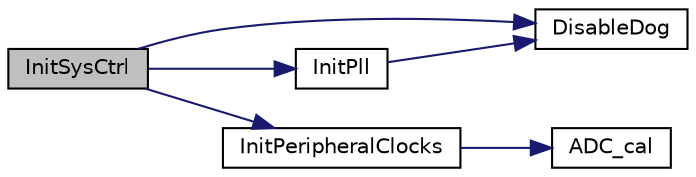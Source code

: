digraph "InitSysCtrl"
{
  edge [fontname="Helvetica",fontsize="10",labelfontname="Helvetica",labelfontsize="10"];
  node [fontname="Helvetica",fontsize="10",shape=record];
  rankdir="LR";
  Node1 [label="InitSysCtrl",height=0.2,width=0.4,color="black", fillcolor="grey75", style="filled", fontcolor="black"];
  Node1 -> Node2 [color="midnightblue",fontsize="10",style="solid",fontname="Helvetica"];
  Node2 [label="DisableDog",height=0.2,width=0.4,color="black", fillcolor="white", style="filled",URL="$_d_s_p2833x___sys_ctrl_8c.html#aecfa6e351779dbb2aed2ff491ce907ce"];
  Node1 -> Node3 [color="midnightblue",fontsize="10",style="solid",fontname="Helvetica"];
  Node3 [label="InitPll",height=0.2,width=0.4,color="black", fillcolor="white", style="filled",URL="$_d_s_p2833x___sys_ctrl_8c.html#a06f78c7dd731e949c5dfd048fd8cb7ab"];
  Node3 -> Node2 [color="midnightblue",fontsize="10",style="solid",fontname="Helvetica"];
  Node1 -> Node4 [color="midnightblue",fontsize="10",style="solid",fontname="Helvetica"];
  Node4 [label="InitPeripheralClocks",height=0.2,width=0.4,color="black", fillcolor="white", style="filled",URL="$_d_s_p2833x___sys_ctrl_8c.html#a17c664e03a629dcb5c59b71cf5ba6e9c"];
  Node4 -> Node5 [color="midnightblue",fontsize="10",style="solid",fontname="Helvetica"];
  Node5 [label="ADC_cal",height=0.2,width=0.4,color="black", fillcolor="white", style="filled",URL="$_d_s_p2833x___global_prototypes_8h.html#aed94b3ab4ebd943d63e20b4b9b6cfdfb"];
}
